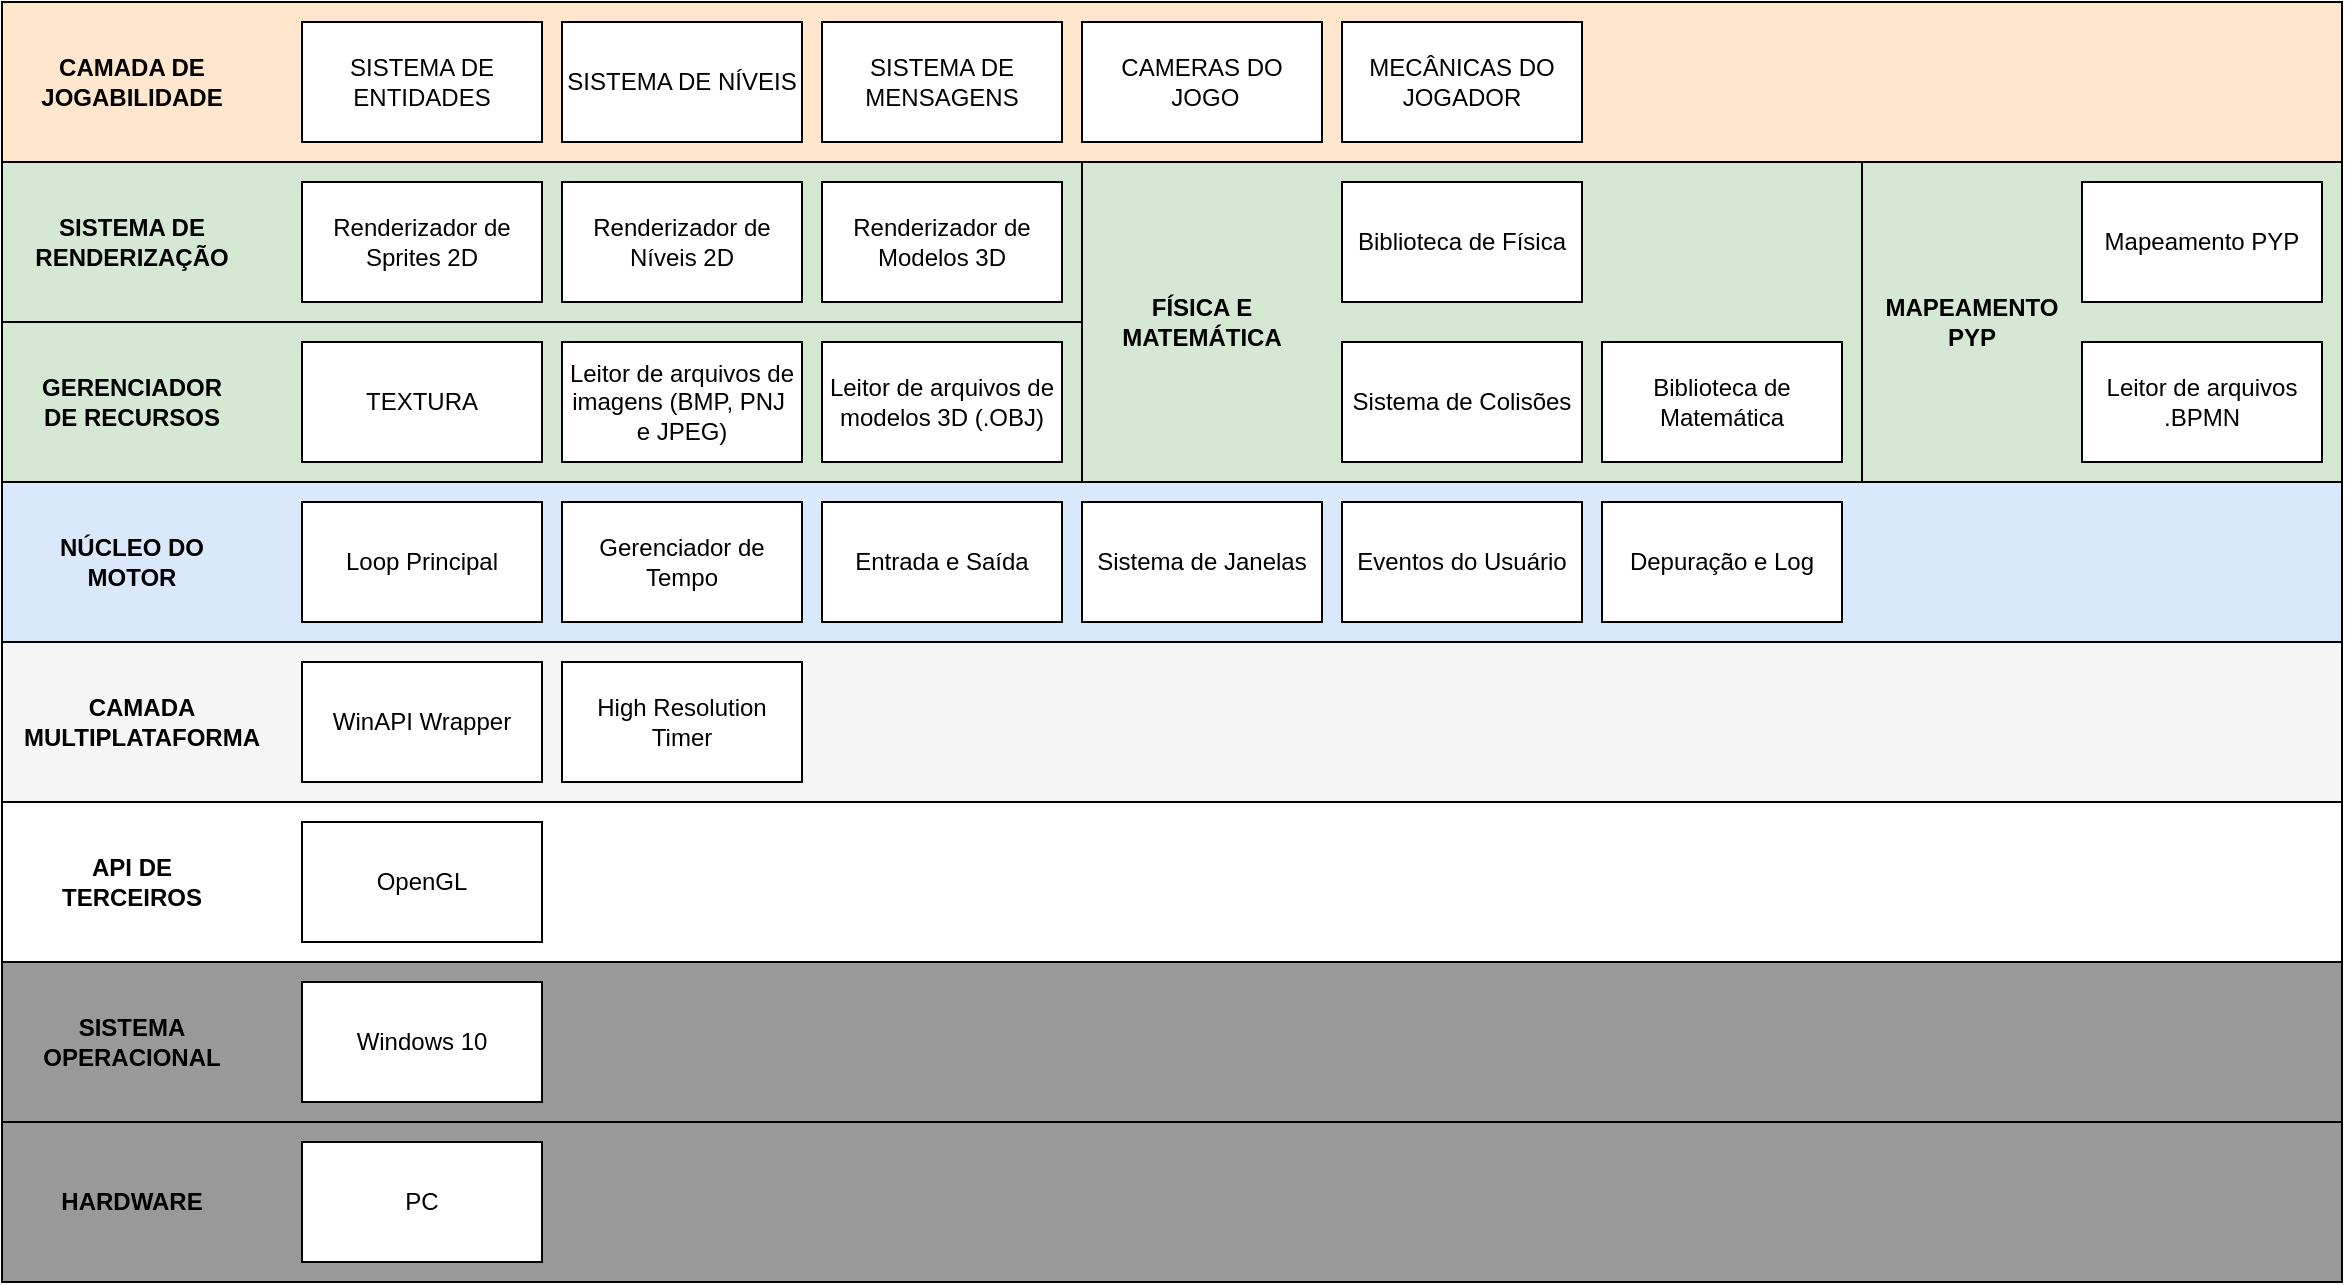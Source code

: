 <mxfile version="13.3.0" type="device"><diagram id="YXzzV8NNgx0RzU9EvhBO" name="Page-1"><mxGraphModel dx="2500" dy="2065" grid="1" gridSize="10" guides="1" tooltips="1" connect="1" arrows="1" fold="1" page="1" pageScale="1" pageWidth="827" pageHeight="1169" math="0" shadow="0"><root><mxCell id="0"/><mxCell id="1" parent="0"/><mxCell id="OHnFCij4UDWE-ZO8qhLv-65" value="" style="rounded=0;whiteSpace=wrap;html=1;fillColor=#d5e8d4;strokeColor=#000000;" vertex="1" parent="1"><mxGeometry x="140" y="-160" width="390" height="160" as="geometry"/></mxCell><mxCell id="OHnFCij4UDWE-ZO8qhLv-62" value="" style="rounded=0;whiteSpace=wrap;html=1;fillColor=#d5e8d4;strokeColor=#000000;" vertex="1" parent="1"><mxGeometry x="530" y="-160" width="240" height="160" as="geometry"/></mxCell><mxCell id="OHnFCij4UDWE-ZO8qhLv-43" value="" style="rounded=0;whiteSpace=wrap;html=1;fillColor=#d5e8d4;strokeColor=#000000;" vertex="1" parent="1"><mxGeometry x="-400" y="-160" width="540" height="80" as="geometry"/></mxCell><mxCell id="OHnFCij4UDWE-ZO8qhLv-11" value="" style="rounded=0;whiteSpace=wrap;html=1;fillColor=#999999;" vertex="1" parent="1"><mxGeometry x="-400" y="320" width="1170" height="80" as="geometry"/></mxCell><mxCell id="OHnFCij4UDWE-ZO8qhLv-14" value="PC" style="rounded=0;whiteSpace=wrap;html=1;" vertex="1" parent="1"><mxGeometry x="-250" y="330" width="120" height="60" as="geometry"/></mxCell><mxCell id="OHnFCij4UDWE-ZO8qhLv-16" value="&lt;b&gt;HARDWARE&lt;/b&gt;" style="text;html=1;strokeColor=none;fillColor=none;align=center;verticalAlign=middle;whiteSpace=wrap;rounded=0;" vertex="1" parent="1"><mxGeometry x="-355" y="350" width="40" height="20" as="geometry"/></mxCell><mxCell id="OHnFCij4UDWE-ZO8qhLv-17" value="" style="rounded=0;whiteSpace=wrap;html=1;fillColor=#999999;" vertex="1" parent="1"><mxGeometry x="-400" y="240" width="1170" height="80" as="geometry"/></mxCell><mxCell id="OHnFCij4UDWE-ZO8qhLv-18" value="&lt;b&gt;SISTEMA OPERACIONAL&lt;/b&gt;" style="text;html=1;strokeColor=none;fillColor=none;align=center;verticalAlign=middle;whiteSpace=wrap;rounded=0;" vertex="1" parent="1"><mxGeometry x="-355" y="270" width="40" height="20" as="geometry"/></mxCell><mxCell id="OHnFCij4UDWE-ZO8qhLv-19" value="Windows 10" style="rounded=0;whiteSpace=wrap;html=1;" vertex="1" parent="1"><mxGeometry x="-250" y="250" width="120" height="60" as="geometry"/></mxCell><mxCell id="OHnFCij4UDWE-ZO8qhLv-22" value="" style="rounded=0;whiteSpace=wrap;html=1;" vertex="1" parent="1"><mxGeometry x="-400" y="160" width="1170" height="80" as="geometry"/></mxCell><mxCell id="OHnFCij4UDWE-ZO8qhLv-23" value="&lt;b&gt;API DE TERCEIROS&lt;/b&gt;" style="text;html=1;strokeColor=none;fillColor=none;align=center;verticalAlign=middle;whiteSpace=wrap;rounded=0;" vertex="1" parent="1"><mxGeometry x="-355" y="190" width="40" height="20" as="geometry"/></mxCell><mxCell id="OHnFCij4UDWE-ZO8qhLv-24" value="OpenGL" style="rounded=0;whiteSpace=wrap;html=1;" vertex="1" parent="1"><mxGeometry x="-250" y="170" width="120" height="60" as="geometry"/></mxCell><mxCell id="OHnFCij4UDWE-ZO8qhLv-27" value="" style="rounded=0;whiteSpace=wrap;html=1;fillColor=#f5f5f5;strokeColor=#000000;fontColor=#333333;" vertex="1" parent="1"><mxGeometry x="-400" y="80" width="1170" height="80" as="geometry"/></mxCell><mxCell id="OHnFCij4UDWE-ZO8qhLv-28" value="&lt;b&gt;CAMADA MULTIPLATAFORMA&lt;/b&gt;" style="text;html=1;strokeColor=none;fillColor=none;align=center;verticalAlign=middle;whiteSpace=wrap;rounded=0;" vertex="1" parent="1"><mxGeometry x="-350" y="110" width="40" height="20" as="geometry"/></mxCell><mxCell id="OHnFCij4UDWE-ZO8qhLv-30" value="WinAPI Wrapper" style="rounded=0;whiteSpace=wrap;html=1;" vertex="1" parent="1"><mxGeometry x="-250" y="90" width="120" height="60" as="geometry"/></mxCell><mxCell id="OHnFCij4UDWE-ZO8qhLv-32" value="High Resolution Timer" style="rounded=0;whiteSpace=wrap;html=1;" vertex="1" parent="1"><mxGeometry x="-120" y="90" width="120" height="60" as="geometry"/></mxCell><mxCell id="OHnFCij4UDWE-ZO8qhLv-33" value="" style="rounded=0;whiteSpace=wrap;html=1;fillColor=#dae8fc;strokeColor=#000000;" vertex="1" parent="1"><mxGeometry x="-400" width="1170" height="80" as="geometry"/></mxCell><mxCell id="OHnFCij4UDWE-ZO8qhLv-34" value="&lt;b&gt;NÚCLEO DO MOTOR&lt;/b&gt;" style="text;html=1;strokeColor=none;fillColor=none;align=center;verticalAlign=middle;whiteSpace=wrap;rounded=0;" vertex="1" parent="1"><mxGeometry x="-380" y="30" width="90" height="20" as="geometry"/></mxCell><mxCell id="OHnFCij4UDWE-ZO8qhLv-35" value="Loop Principal" style="rounded=0;whiteSpace=wrap;html=1;" vertex="1" parent="1"><mxGeometry x="-250" y="10" width="120" height="60" as="geometry"/></mxCell><mxCell id="OHnFCij4UDWE-ZO8qhLv-36" value="Depuração e Log" style="rounded=0;whiteSpace=wrap;html=1;" vertex="1" parent="1"><mxGeometry x="400" y="10" width="120" height="60" as="geometry"/></mxCell><mxCell id="OHnFCij4UDWE-ZO8qhLv-37" value="Sistema de Colisões" style="rounded=0;whiteSpace=wrap;html=1;" vertex="1" parent="1"><mxGeometry x="270" y="-70" width="120" height="60" as="geometry"/></mxCell><mxCell id="OHnFCij4UDWE-ZO8qhLv-38" value="Gerenciador de Tempo" style="rounded=0;whiteSpace=wrap;html=1;" vertex="1" parent="1"><mxGeometry x="-120" y="10" width="120" height="60" as="geometry"/></mxCell><mxCell id="OHnFCij4UDWE-ZO8qhLv-39" value="Sistema de Janelas" style="rounded=0;whiteSpace=wrap;html=1;" vertex="1" parent="1"><mxGeometry x="140" y="10" width="120" height="60" as="geometry"/></mxCell><mxCell id="OHnFCij4UDWE-ZO8qhLv-40" value="Eventos do Usuário" style="rounded=0;whiteSpace=wrap;html=1;" vertex="1" parent="1"><mxGeometry x="270" y="10" width="120" height="60" as="geometry"/></mxCell><mxCell id="OHnFCij4UDWE-ZO8qhLv-41" value="Entrada e Saída" style="rounded=0;whiteSpace=wrap;html=1;" vertex="1" parent="1"><mxGeometry x="10" y="10" width="120" height="60" as="geometry"/></mxCell><mxCell id="OHnFCij4UDWE-ZO8qhLv-44" value="&lt;b&gt;SISTEMA DE RENDERIZAÇÃO&lt;/b&gt;" style="text;html=1;strokeColor=none;fillColor=none;align=center;verticalAlign=middle;whiteSpace=wrap;rounded=0;" vertex="1" parent="1"><mxGeometry x="-380" y="-130" width="90" height="20" as="geometry"/></mxCell><mxCell id="OHnFCij4UDWE-ZO8qhLv-45" value="Renderizador de Níveis 2D" style="rounded=0;whiteSpace=wrap;html=1;" vertex="1" parent="1"><mxGeometry x="-120" y="-150" width="120" height="60" as="geometry"/></mxCell><mxCell id="OHnFCij4UDWE-ZO8qhLv-46" value="Renderizador de Modelos 3D" style="rounded=0;whiteSpace=wrap;html=1;" vertex="1" parent="1"><mxGeometry x="10" y="-150" width="120" height="60" as="geometry"/></mxCell><mxCell id="OHnFCij4UDWE-ZO8qhLv-47" value="" style="rounded=0;whiteSpace=wrap;html=1;fillColor=#d5e8d4;strokeColor=#000000;" vertex="1" parent="1"><mxGeometry x="-400" y="-80" width="540" height="80" as="geometry"/></mxCell><mxCell id="OHnFCij4UDWE-ZO8qhLv-48" value="&lt;b&gt;GERENCIADOR DE RECURSOS&lt;/b&gt;" style="text;html=1;strokeColor=none;fillColor=none;align=center;verticalAlign=middle;whiteSpace=wrap;rounded=0;" vertex="1" parent="1"><mxGeometry x="-380" y="-50" width="90" height="20" as="geometry"/></mxCell><mxCell id="OHnFCij4UDWE-ZO8qhLv-50" value="TEXTURA" style="rounded=0;whiteSpace=wrap;html=1;" vertex="1" parent="1"><mxGeometry x="-250" y="-70" width="120" height="60" as="geometry"/></mxCell><mxCell id="OHnFCij4UDWE-ZO8qhLv-51" value="Leitor de arquivos de imagens (BMP, PNJ&amp;nbsp; e JPEG)" style="rounded=0;whiteSpace=wrap;html=1;" vertex="1" parent="1"><mxGeometry x="-120" y="-70" width="120" height="60" as="geometry"/></mxCell><mxCell id="OHnFCij4UDWE-ZO8qhLv-52" value="Leitor de arquivos de modelos 3D (.OBJ)" style="rounded=0;whiteSpace=wrap;html=1;" vertex="1" parent="1"><mxGeometry x="10" y="-70" width="120" height="60" as="geometry"/></mxCell><mxCell id="OHnFCij4UDWE-ZO8qhLv-54" value="&lt;b&gt;FÍSICA E MATEMÁTICA&lt;/b&gt;" style="text;html=1;strokeColor=none;fillColor=none;align=center;verticalAlign=middle;whiteSpace=wrap;rounded=0;" vertex="1" parent="1"><mxGeometry x="155" y="-90" width="90" height="20" as="geometry"/></mxCell><mxCell id="OHnFCij4UDWE-ZO8qhLv-55" value="Biblioteca de Física" style="rounded=0;whiteSpace=wrap;html=1;" vertex="1" parent="1"><mxGeometry x="270" y="-150" width="120" height="60" as="geometry"/></mxCell><mxCell id="OHnFCij4UDWE-ZO8qhLv-56" value="Biblioteca de Matemática" style="rounded=0;whiteSpace=wrap;html=1;" vertex="1" parent="1"><mxGeometry x="400" y="-70" width="120" height="60" as="geometry"/></mxCell><mxCell id="OHnFCij4UDWE-ZO8qhLv-57" value="Renderizador de Sprites 2D" style="rounded=0;whiteSpace=wrap;html=1;" vertex="1" parent="1"><mxGeometry x="-250" y="-150" width="120" height="60" as="geometry"/></mxCell><mxCell id="OHnFCij4UDWE-ZO8qhLv-60" value="&lt;b&gt;MAPEAMENTO PYP&lt;/b&gt;" style="text;html=1;strokeColor=none;fillColor=none;align=center;verticalAlign=middle;whiteSpace=wrap;rounded=0;" vertex="1" parent="1"><mxGeometry x="540" y="-90" width="90" height="20" as="geometry"/></mxCell><mxCell id="OHnFCij4UDWE-ZO8qhLv-63" value="Leitor de arquivos .BPMN" style="rounded=0;whiteSpace=wrap;html=1;" vertex="1" parent="1"><mxGeometry x="640" y="-70" width="120" height="60" as="geometry"/></mxCell><mxCell id="OHnFCij4UDWE-ZO8qhLv-64" value="Mapeamento PYP" style="rounded=0;whiteSpace=wrap;html=1;" vertex="1" parent="1"><mxGeometry x="640" y="-150" width="120" height="60" as="geometry"/></mxCell><mxCell id="OHnFCij4UDWE-ZO8qhLv-69" value="" style="rounded=0;whiteSpace=wrap;html=1;fillColor=#ffe6cc;strokeColor=#000000;" vertex="1" parent="1"><mxGeometry x="-400" y="-240" width="1170" height="80" as="geometry"/></mxCell><mxCell id="OHnFCij4UDWE-ZO8qhLv-70" value="&lt;b&gt;CAMADA DE JOGABILIDADE&lt;/b&gt;" style="text;html=1;strokeColor=none;fillColor=none;align=center;verticalAlign=middle;whiteSpace=wrap;rounded=0;" vertex="1" parent="1"><mxGeometry x="-380" y="-210" width="90" height="20" as="geometry"/></mxCell><mxCell id="OHnFCij4UDWE-ZO8qhLv-71" value="SISTEMA DE ENTIDADES" style="rounded=0;whiteSpace=wrap;html=1;" vertex="1" parent="1"><mxGeometry x="-250" y="-230" width="120" height="60" as="geometry"/></mxCell><mxCell id="OHnFCij4UDWE-ZO8qhLv-73" value="SISTEMA DE NÍVEIS" style="rounded=0;whiteSpace=wrap;html=1;" vertex="1" parent="1"><mxGeometry x="-120" y="-230" width="120" height="60" as="geometry"/></mxCell><mxCell id="OHnFCij4UDWE-ZO8qhLv-75" value="SISTEMA DE MENSAGENS" style="rounded=0;whiteSpace=wrap;html=1;" vertex="1" parent="1"><mxGeometry x="10" y="-230" width="120" height="60" as="geometry"/></mxCell><mxCell id="OHnFCij4UDWE-ZO8qhLv-76" value="CAMERAS DO&lt;br&gt;&amp;nbsp;JOGO" style="rounded=0;whiteSpace=wrap;html=1;" vertex="1" parent="1"><mxGeometry x="140" y="-230" width="120" height="60" as="geometry"/></mxCell><mxCell id="OHnFCij4UDWE-ZO8qhLv-77" value="MECÂNICAS DO JOGADOR" style="rounded=0;whiteSpace=wrap;html=1;" vertex="1" parent="1"><mxGeometry x="270" y="-230" width="120" height="60" as="geometry"/></mxCell></root></mxGraphModel></diagram></mxfile>